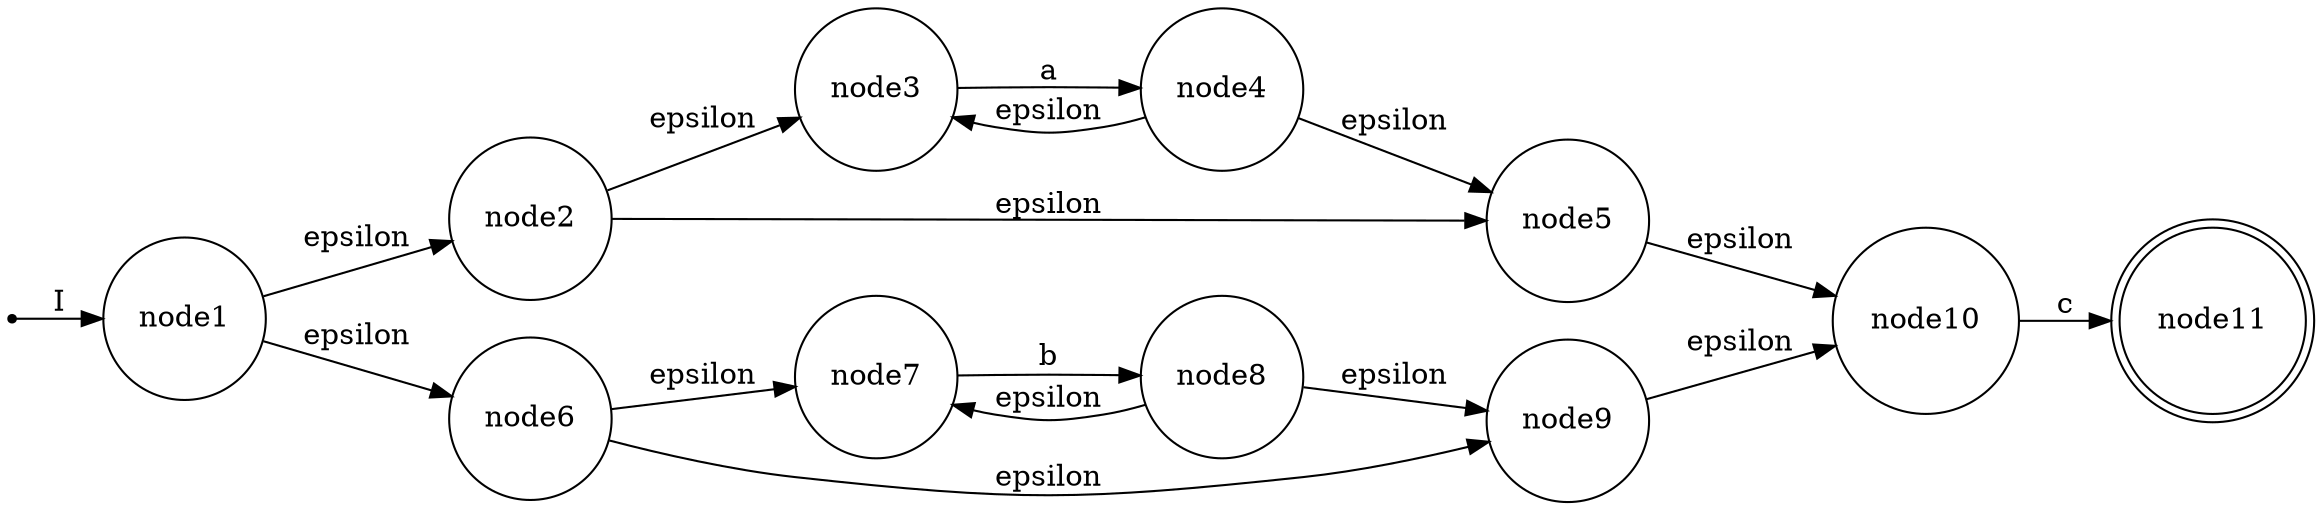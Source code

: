 digraph AFN{
rankdir=LR; 
 node[shape = circle];
nodeI [shape=point];
node1 [name="1"];
node2 [name="2"];
node3 [name="3"];
node4 [name="4"];
node5 [name="5"];
node6 [name="6"];
node7 [name="7"];
node8 [name="8"];
node9 [name="9"];
node10 [name="10"];
node11 [name="11"];
node11 [name="11" shape = "doublecircle"];
nodeI -> node1 [label = "I"];
node3 -> node4 [label = "a"];
node2 -> node3 [label = "epsilon"];
node2 -> node5 [label = "epsilon"];
node4 -> node3 [label = "epsilon"];
node4 -> node5 [label = "epsilon"];
node7 -> node8 [label = "b"];
node6 -> node7 [label = "epsilon"];
node6 -> node9 [label = "epsilon"];
node8 -> node7 [label = "epsilon"];
node8 -> node9 [label = "epsilon"];
node1 -> node2 [label = "epsilon"];
node1 -> node6 [label = "epsilon"];
node5 -> node10 [label = "epsilon"];
node9 -> node10 [label = "epsilon"];
node10 -> node11 [label = "c"];
}
